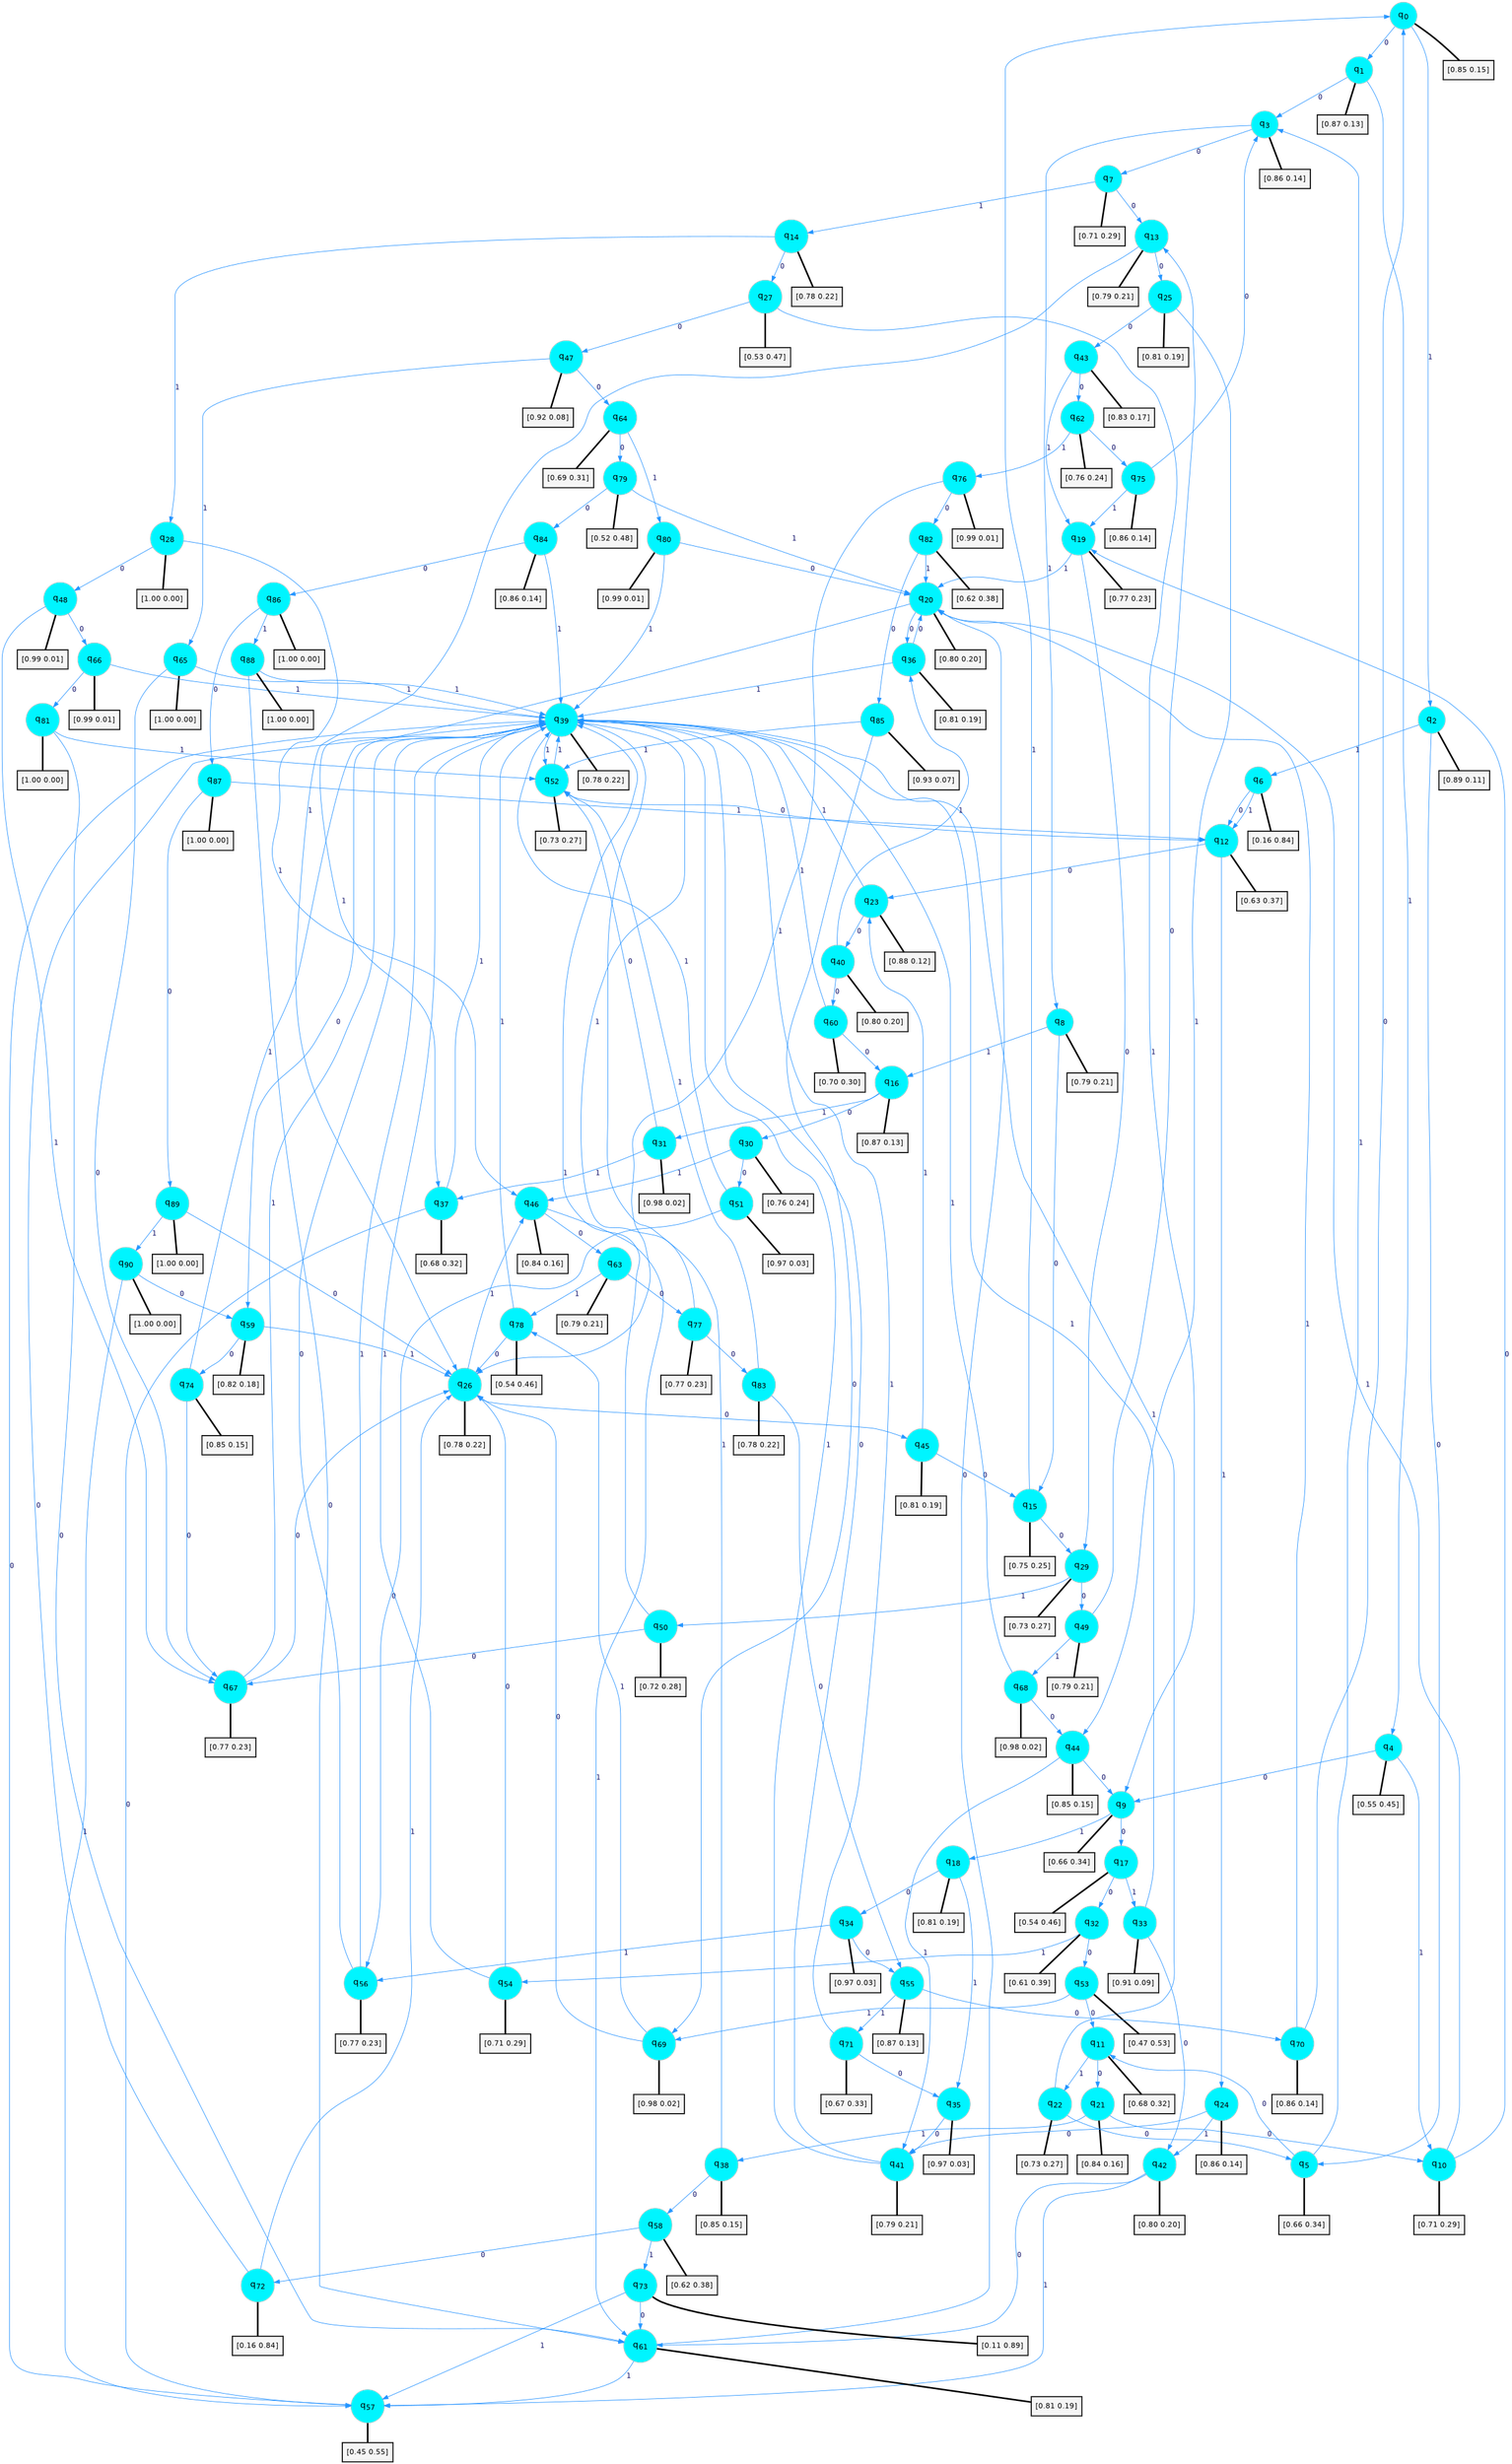 digraph G {
graph [
bgcolor=transparent, dpi=300, rankdir=TD, size="40,25"];
node [
color=gray, fillcolor=turquoise1, fontcolor=black, fontname=Helvetica, fontsize=16, fontweight=bold, shape=circle, style=filled];
edge [
arrowsize=1, color=dodgerblue1, fontcolor=midnightblue, fontname=courier, fontweight=bold, penwidth=1, style=solid, weight=20];
0[label=<q<SUB>0</SUB>>];
1[label=<q<SUB>1</SUB>>];
2[label=<q<SUB>2</SUB>>];
3[label=<q<SUB>3</SUB>>];
4[label=<q<SUB>4</SUB>>];
5[label=<q<SUB>5</SUB>>];
6[label=<q<SUB>6</SUB>>];
7[label=<q<SUB>7</SUB>>];
8[label=<q<SUB>8</SUB>>];
9[label=<q<SUB>9</SUB>>];
10[label=<q<SUB>10</SUB>>];
11[label=<q<SUB>11</SUB>>];
12[label=<q<SUB>12</SUB>>];
13[label=<q<SUB>13</SUB>>];
14[label=<q<SUB>14</SUB>>];
15[label=<q<SUB>15</SUB>>];
16[label=<q<SUB>16</SUB>>];
17[label=<q<SUB>17</SUB>>];
18[label=<q<SUB>18</SUB>>];
19[label=<q<SUB>19</SUB>>];
20[label=<q<SUB>20</SUB>>];
21[label=<q<SUB>21</SUB>>];
22[label=<q<SUB>22</SUB>>];
23[label=<q<SUB>23</SUB>>];
24[label=<q<SUB>24</SUB>>];
25[label=<q<SUB>25</SUB>>];
26[label=<q<SUB>26</SUB>>];
27[label=<q<SUB>27</SUB>>];
28[label=<q<SUB>28</SUB>>];
29[label=<q<SUB>29</SUB>>];
30[label=<q<SUB>30</SUB>>];
31[label=<q<SUB>31</SUB>>];
32[label=<q<SUB>32</SUB>>];
33[label=<q<SUB>33</SUB>>];
34[label=<q<SUB>34</SUB>>];
35[label=<q<SUB>35</SUB>>];
36[label=<q<SUB>36</SUB>>];
37[label=<q<SUB>37</SUB>>];
38[label=<q<SUB>38</SUB>>];
39[label=<q<SUB>39</SUB>>];
40[label=<q<SUB>40</SUB>>];
41[label=<q<SUB>41</SUB>>];
42[label=<q<SUB>42</SUB>>];
43[label=<q<SUB>43</SUB>>];
44[label=<q<SUB>44</SUB>>];
45[label=<q<SUB>45</SUB>>];
46[label=<q<SUB>46</SUB>>];
47[label=<q<SUB>47</SUB>>];
48[label=<q<SUB>48</SUB>>];
49[label=<q<SUB>49</SUB>>];
50[label=<q<SUB>50</SUB>>];
51[label=<q<SUB>51</SUB>>];
52[label=<q<SUB>52</SUB>>];
53[label=<q<SUB>53</SUB>>];
54[label=<q<SUB>54</SUB>>];
55[label=<q<SUB>55</SUB>>];
56[label=<q<SUB>56</SUB>>];
57[label=<q<SUB>57</SUB>>];
58[label=<q<SUB>58</SUB>>];
59[label=<q<SUB>59</SUB>>];
60[label=<q<SUB>60</SUB>>];
61[label=<q<SUB>61</SUB>>];
62[label=<q<SUB>62</SUB>>];
63[label=<q<SUB>63</SUB>>];
64[label=<q<SUB>64</SUB>>];
65[label=<q<SUB>65</SUB>>];
66[label=<q<SUB>66</SUB>>];
67[label=<q<SUB>67</SUB>>];
68[label=<q<SUB>68</SUB>>];
69[label=<q<SUB>69</SUB>>];
70[label=<q<SUB>70</SUB>>];
71[label=<q<SUB>71</SUB>>];
72[label=<q<SUB>72</SUB>>];
73[label=<q<SUB>73</SUB>>];
74[label=<q<SUB>74</SUB>>];
75[label=<q<SUB>75</SUB>>];
76[label=<q<SUB>76</SUB>>];
77[label=<q<SUB>77</SUB>>];
78[label=<q<SUB>78</SUB>>];
79[label=<q<SUB>79</SUB>>];
80[label=<q<SUB>80</SUB>>];
81[label=<q<SUB>81</SUB>>];
82[label=<q<SUB>82</SUB>>];
83[label=<q<SUB>83</SUB>>];
84[label=<q<SUB>84</SUB>>];
85[label=<q<SUB>85</SUB>>];
86[label=<q<SUB>86</SUB>>];
87[label=<q<SUB>87</SUB>>];
88[label=<q<SUB>88</SUB>>];
89[label=<q<SUB>89</SUB>>];
90[label=<q<SUB>90</SUB>>];
91[label="[0.85 0.15]", shape=box,fontcolor=black, fontname=Helvetica, fontsize=14, penwidth=2, fillcolor=whitesmoke,color=black];
92[label="[0.87 0.13]", shape=box,fontcolor=black, fontname=Helvetica, fontsize=14, penwidth=2, fillcolor=whitesmoke,color=black];
93[label="[0.89 0.11]", shape=box,fontcolor=black, fontname=Helvetica, fontsize=14, penwidth=2, fillcolor=whitesmoke,color=black];
94[label="[0.86 0.14]", shape=box,fontcolor=black, fontname=Helvetica, fontsize=14, penwidth=2, fillcolor=whitesmoke,color=black];
95[label="[0.55 0.45]", shape=box,fontcolor=black, fontname=Helvetica, fontsize=14, penwidth=2, fillcolor=whitesmoke,color=black];
96[label="[0.66 0.34]", shape=box,fontcolor=black, fontname=Helvetica, fontsize=14, penwidth=2, fillcolor=whitesmoke,color=black];
97[label="[0.16 0.84]", shape=box,fontcolor=black, fontname=Helvetica, fontsize=14, penwidth=2, fillcolor=whitesmoke,color=black];
98[label="[0.71 0.29]", shape=box,fontcolor=black, fontname=Helvetica, fontsize=14, penwidth=2, fillcolor=whitesmoke,color=black];
99[label="[0.79 0.21]", shape=box,fontcolor=black, fontname=Helvetica, fontsize=14, penwidth=2, fillcolor=whitesmoke,color=black];
100[label="[0.66 0.34]", shape=box,fontcolor=black, fontname=Helvetica, fontsize=14, penwidth=2, fillcolor=whitesmoke,color=black];
101[label="[0.71 0.29]", shape=box,fontcolor=black, fontname=Helvetica, fontsize=14, penwidth=2, fillcolor=whitesmoke,color=black];
102[label="[0.68 0.32]", shape=box,fontcolor=black, fontname=Helvetica, fontsize=14, penwidth=2, fillcolor=whitesmoke,color=black];
103[label="[0.63 0.37]", shape=box,fontcolor=black, fontname=Helvetica, fontsize=14, penwidth=2, fillcolor=whitesmoke,color=black];
104[label="[0.79 0.21]", shape=box,fontcolor=black, fontname=Helvetica, fontsize=14, penwidth=2, fillcolor=whitesmoke,color=black];
105[label="[0.78 0.22]", shape=box,fontcolor=black, fontname=Helvetica, fontsize=14, penwidth=2, fillcolor=whitesmoke,color=black];
106[label="[0.75 0.25]", shape=box,fontcolor=black, fontname=Helvetica, fontsize=14, penwidth=2, fillcolor=whitesmoke,color=black];
107[label="[0.87 0.13]", shape=box,fontcolor=black, fontname=Helvetica, fontsize=14, penwidth=2, fillcolor=whitesmoke,color=black];
108[label="[0.54 0.46]", shape=box,fontcolor=black, fontname=Helvetica, fontsize=14, penwidth=2, fillcolor=whitesmoke,color=black];
109[label="[0.81 0.19]", shape=box,fontcolor=black, fontname=Helvetica, fontsize=14, penwidth=2, fillcolor=whitesmoke,color=black];
110[label="[0.77 0.23]", shape=box,fontcolor=black, fontname=Helvetica, fontsize=14, penwidth=2, fillcolor=whitesmoke,color=black];
111[label="[0.80 0.20]", shape=box,fontcolor=black, fontname=Helvetica, fontsize=14, penwidth=2, fillcolor=whitesmoke,color=black];
112[label="[0.84 0.16]", shape=box,fontcolor=black, fontname=Helvetica, fontsize=14, penwidth=2, fillcolor=whitesmoke,color=black];
113[label="[0.73 0.27]", shape=box,fontcolor=black, fontname=Helvetica, fontsize=14, penwidth=2, fillcolor=whitesmoke,color=black];
114[label="[0.88 0.12]", shape=box,fontcolor=black, fontname=Helvetica, fontsize=14, penwidth=2, fillcolor=whitesmoke,color=black];
115[label="[0.86 0.14]", shape=box,fontcolor=black, fontname=Helvetica, fontsize=14, penwidth=2, fillcolor=whitesmoke,color=black];
116[label="[0.81 0.19]", shape=box,fontcolor=black, fontname=Helvetica, fontsize=14, penwidth=2, fillcolor=whitesmoke,color=black];
117[label="[0.78 0.22]", shape=box,fontcolor=black, fontname=Helvetica, fontsize=14, penwidth=2, fillcolor=whitesmoke,color=black];
118[label="[0.53 0.47]", shape=box,fontcolor=black, fontname=Helvetica, fontsize=14, penwidth=2, fillcolor=whitesmoke,color=black];
119[label="[1.00 0.00]", shape=box,fontcolor=black, fontname=Helvetica, fontsize=14, penwidth=2, fillcolor=whitesmoke,color=black];
120[label="[0.73 0.27]", shape=box,fontcolor=black, fontname=Helvetica, fontsize=14, penwidth=2, fillcolor=whitesmoke,color=black];
121[label="[0.76 0.24]", shape=box,fontcolor=black, fontname=Helvetica, fontsize=14, penwidth=2, fillcolor=whitesmoke,color=black];
122[label="[0.98 0.02]", shape=box,fontcolor=black, fontname=Helvetica, fontsize=14, penwidth=2, fillcolor=whitesmoke,color=black];
123[label="[0.61 0.39]", shape=box,fontcolor=black, fontname=Helvetica, fontsize=14, penwidth=2, fillcolor=whitesmoke,color=black];
124[label="[0.91 0.09]", shape=box,fontcolor=black, fontname=Helvetica, fontsize=14, penwidth=2, fillcolor=whitesmoke,color=black];
125[label="[0.97 0.03]", shape=box,fontcolor=black, fontname=Helvetica, fontsize=14, penwidth=2, fillcolor=whitesmoke,color=black];
126[label="[0.97 0.03]", shape=box,fontcolor=black, fontname=Helvetica, fontsize=14, penwidth=2, fillcolor=whitesmoke,color=black];
127[label="[0.81 0.19]", shape=box,fontcolor=black, fontname=Helvetica, fontsize=14, penwidth=2, fillcolor=whitesmoke,color=black];
128[label="[0.68 0.32]", shape=box,fontcolor=black, fontname=Helvetica, fontsize=14, penwidth=2, fillcolor=whitesmoke,color=black];
129[label="[0.85 0.15]", shape=box,fontcolor=black, fontname=Helvetica, fontsize=14, penwidth=2, fillcolor=whitesmoke,color=black];
130[label="[0.78 0.22]", shape=box,fontcolor=black, fontname=Helvetica, fontsize=14, penwidth=2, fillcolor=whitesmoke,color=black];
131[label="[0.80 0.20]", shape=box,fontcolor=black, fontname=Helvetica, fontsize=14, penwidth=2, fillcolor=whitesmoke,color=black];
132[label="[0.79 0.21]", shape=box,fontcolor=black, fontname=Helvetica, fontsize=14, penwidth=2, fillcolor=whitesmoke,color=black];
133[label="[0.80 0.20]", shape=box,fontcolor=black, fontname=Helvetica, fontsize=14, penwidth=2, fillcolor=whitesmoke,color=black];
134[label="[0.83 0.17]", shape=box,fontcolor=black, fontname=Helvetica, fontsize=14, penwidth=2, fillcolor=whitesmoke,color=black];
135[label="[0.85 0.15]", shape=box,fontcolor=black, fontname=Helvetica, fontsize=14, penwidth=2, fillcolor=whitesmoke,color=black];
136[label="[0.81 0.19]", shape=box,fontcolor=black, fontname=Helvetica, fontsize=14, penwidth=2, fillcolor=whitesmoke,color=black];
137[label="[0.84 0.16]", shape=box,fontcolor=black, fontname=Helvetica, fontsize=14, penwidth=2, fillcolor=whitesmoke,color=black];
138[label="[0.92 0.08]", shape=box,fontcolor=black, fontname=Helvetica, fontsize=14, penwidth=2, fillcolor=whitesmoke,color=black];
139[label="[0.99 0.01]", shape=box,fontcolor=black, fontname=Helvetica, fontsize=14, penwidth=2, fillcolor=whitesmoke,color=black];
140[label="[0.79 0.21]", shape=box,fontcolor=black, fontname=Helvetica, fontsize=14, penwidth=2, fillcolor=whitesmoke,color=black];
141[label="[0.72 0.28]", shape=box,fontcolor=black, fontname=Helvetica, fontsize=14, penwidth=2, fillcolor=whitesmoke,color=black];
142[label="[0.97 0.03]", shape=box,fontcolor=black, fontname=Helvetica, fontsize=14, penwidth=2, fillcolor=whitesmoke,color=black];
143[label="[0.73 0.27]", shape=box,fontcolor=black, fontname=Helvetica, fontsize=14, penwidth=2, fillcolor=whitesmoke,color=black];
144[label="[0.47 0.53]", shape=box,fontcolor=black, fontname=Helvetica, fontsize=14, penwidth=2, fillcolor=whitesmoke,color=black];
145[label="[0.71 0.29]", shape=box,fontcolor=black, fontname=Helvetica, fontsize=14, penwidth=2, fillcolor=whitesmoke,color=black];
146[label="[0.87 0.13]", shape=box,fontcolor=black, fontname=Helvetica, fontsize=14, penwidth=2, fillcolor=whitesmoke,color=black];
147[label="[0.77 0.23]", shape=box,fontcolor=black, fontname=Helvetica, fontsize=14, penwidth=2, fillcolor=whitesmoke,color=black];
148[label="[0.45 0.55]", shape=box,fontcolor=black, fontname=Helvetica, fontsize=14, penwidth=2, fillcolor=whitesmoke,color=black];
149[label="[0.62 0.38]", shape=box,fontcolor=black, fontname=Helvetica, fontsize=14, penwidth=2, fillcolor=whitesmoke,color=black];
150[label="[0.82 0.18]", shape=box,fontcolor=black, fontname=Helvetica, fontsize=14, penwidth=2, fillcolor=whitesmoke,color=black];
151[label="[0.70 0.30]", shape=box,fontcolor=black, fontname=Helvetica, fontsize=14, penwidth=2, fillcolor=whitesmoke,color=black];
152[label="[0.81 0.19]", shape=box,fontcolor=black, fontname=Helvetica, fontsize=14, penwidth=2, fillcolor=whitesmoke,color=black];
153[label="[0.76 0.24]", shape=box,fontcolor=black, fontname=Helvetica, fontsize=14, penwidth=2, fillcolor=whitesmoke,color=black];
154[label="[0.79 0.21]", shape=box,fontcolor=black, fontname=Helvetica, fontsize=14, penwidth=2, fillcolor=whitesmoke,color=black];
155[label="[0.69 0.31]", shape=box,fontcolor=black, fontname=Helvetica, fontsize=14, penwidth=2, fillcolor=whitesmoke,color=black];
156[label="[1.00 0.00]", shape=box,fontcolor=black, fontname=Helvetica, fontsize=14, penwidth=2, fillcolor=whitesmoke,color=black];
157[label="[0.99 0.01]", shape=box,fontcolor=black, fontname=Helvetica, fontsize=14, penwidth=2, fillcolor=whitesmoke,color=black];
158[label="[0.77 0.23]", shape=box,fontcolor=black, fontname=Helvetica, fontsize=14, penwidth=2, fillcolor=whitesmoke,color=black];
159[label="[0.98 0.02]", shape=box,fontcolor=black, fontname=Helvetica, fontsize=14, penwidth=2, fillcolor=whitesmoke,color=black];
160[label="[0.98 0.02]", shape=box,fontcolor=black, fontname=Helvetica, fontsize=14, penwidth=2, fillcolor=whitesmoke,color=black];
161[label="[0.86 0.14]", shape=box,fontcolor=black, fontname=Helvetica, fontsize=14, penwidth=2, fillcolor=whitesmoke,color=black];
162[label="[0.67 0.33]", shape=box,fontcolor=black, fontname=Helvetica, fontsize=14, penwidth=2, fillcolor=whitesmoke,color=black];
163[label="[0.16 0.84]", shape=box,fontcolor=black, fontname=Helvetica, fontsize=14, penwidth=2, fillcolor=whitesmoke,color=black];
164[label="[0.11 0.89]", shape=box,fontcolor=black, fontname=Helvetica, fontsize=14, penwidth=2, fillcolor=whitesmoke,color=black];
165[label="[0.85 0.15]", shape=box,fontcolor=black, fontname=Helvetica, fontsize=14, penwidth=2, fillcolor=whitesmoke,color=black];
166[label="[0.86 0.14]", shape=box,fontcolor=black, fontname=Helvetica, fontsize=14, penwidth=2, fillcolor=whitesmoke,color=black];
167[label="[0.99 0.01]", shape=box,fontcolor=black, fontname=Helvetica, fontsize=14, penwidth=2, fillcolor=whitesmoke,color=black];
168[label="[0.77 0.23]", shape=box,fontcolor=black, fontname=Helvetica, fontsize=14, penwidth=2, fillcolor=whitesmoke,color=black];
169[label="[0.54 0.46]", shape=box,fontcolor=black, fontname=Helvetica, fontsize=14, penwidth=2, fillcolor=whitesmoke,color=black];
170[label="[0.52 0.48]", shape=box,fontcolor=black, fontname=Helvetica, fontsize=14, penwidth=2, fillcolor=whitesmoke,color=black];
171[label="[0.99 0.01]", shape=box,fontcolor=black, fontname=Helvetica, fontsize=14, penwidth=2, fillcolor=whitesmoke,color=black];
172[label="[1.00 0.00]", shape=box,fontcolor=black, fontname=Helvetica, fontsize=14, penwidth=2, fillcolor=whitesmoke,color=black];
173[label="[0.62 0.38]", shape=box,fontcolor=black, fontname=Helvetica, fontsize=14, penwidth=2, fillcolor=whitesmoke,color=black];
174[label="[0.78 0.22]", shape=box,fontcolor=black, fontname=Helvetica, fontsize=14, penwidth=2, fillcolor=whitesmoke,color=black];
175[label="[0.86 0.14]", shape=box,fontcolor=black, fontname=Helvetica, fontsize=14, penwidth=2, fillcolor=whitesmoke,color=black];
176[label="[0.93 0.07]", shape=box,fontcolor=black, fontname=Helvetica, fontsize=14, penwidth=2, fillcolor=whitesmoke,color=black];
177[label="[1.00 0.00]", shape=box,fontcolor=black, fontname=Helvetica, fontsize=14, penwidth=2, fillcolor=whitesmoke,color=black];
178[label="[1.00 0.00]", shape=box,fontcolor=black, fontname=Helvetica, fontsize=14, penwidth=2, fillcolor=whitesmoke,color=black];
179[label="[1.00 0.00]", shape=box,fontcolor=black, fontname=Helvetica, fontsize=14, penwidth=2, fillcolor=whitesmoke,color=black];
180[label="[1.00 0.00]", shape=box,fontcolor=black, fontname=Helvetica, fontsize=14, penwidth=2, fillcolor=whitesmoke,color=black];
181[label="[1.00 0.00]", shape=box,fontcolor=black, fontname=Helvetica, fontsize=14, penwidth=2, fillcolor=whitesmoke,color=black];
0->1 [label=0];
0->2 [label=1];
0->91 [arrowhead=none, penwidth=3,color=black];
1->3 [label=0];
1->4 [label=1];
1->92 [arrowhead=none, penwidth=3,color=black];
2->5 [label=0];
2->6 [label=1];
2->93 [arrowhead=none, penwidth=3,color=black];
3->7 [label=0];
3->8 [label=1];
3->94 [arrowhead=none, penwidth=3,color=black];
4->9 [label=0];
4->10 [label=1];
4->95 [arrowhead=none, penwidth=3,color=black];
5->11 [label=0];
5->3 [label=1];
5->96 [arrowhead=none, penwidth=3,color=black];
6->12 [label=0];
6->12 [label=1];
6->97 [arrowhead=none, penwidth=3,color=black];
7->13 [label=0];
7->14 [label=1];
7->98 [arrowhead=none, penwidth=3,color=black];
8->15 [label=0];
8->16 [label=1];
8->99 [arrowhead=none, penwidth=3,color=black];
9->17 [label=0];
9->18 [label=1];
9->100 [arrowhead=none, penwidth=3,color=black];
10->19 [label=0];
10->20 [label=1];
10->101 [arrowhead=none, penwidth=3,color=black];
11->21 [label=0];
11->22 [label=1];
11->102 [arrowhead=none, penwidth=3,color=black];
12->23 [label=0];
12->24 [label=1];
12->103 [arrowhead=none, penwidth=3,color=black];
13->25 [label=0];
13->26 [label=1];
13->104 [arrowhead=none, penwidth=3,color=black];
14->27 [label=0];
14->28 [label=1];
14->105 [arrowhead=none, penwidth=3,color=black];
15->29 [label=0];
15->0 [label=1];
15->106 [arrowhead=none, penwidth=3,color=black];
16->30 [label=0];
16->31 [label=1];
16->107 [arrowhead=none, penwidth=3,color=black];
17->32 [label=0];
17->33 [label=1];
17->108 [arrowhead=none, penwidth=3,color=black];
18->34 [label=0];
18->35 [label=1];
18->109 [arrowhead=none, penwidth=3,color=black];
19->29 [label=0];
19->20 [label=1];
19->110 [arrowhead=none, penwidth=3,color=black];
20->36 [label=0];
20->37 [label=1];
20->111 [arrowhead=none, penwidth=3,color=black];
21->10 [label=0];
21->38 [label=1];
21->112 [arrowhead=none, penwidth=3,color=black];
22->5 [label=0];
22->39 [label=1];
22->113 [arrowhead=none, penwidth=3,color=black];
23->40 [label=0];
23->39 [label=1];
23->114 [arrowhead=none, penwidth=3,color=black];
24->41 [label=0];
24->42 [label=1];
24->115 [arrowhead=none, penwidth=3,color=black];
25->43 [label=0];
25->44 [label=1];
25->116 [arrowhead=none, penwidth=3,color=black];
26->45 [label=0];
26->46 [label=1];
26->117 [arrowhead=none, penwidth=3,color=black];
27->47 [label=0];
27->9 [label=1];
27->118 [arrowhead=none, penwidth=3,color=black];
28->48 [label=0];
28->46 [label=1];
28->119 [arrowhead=none, penwidth=3,color=black];
29->49 [label=0];
29->50 [label=1];
29->120 [arrowhead=none, penwidth=3,color=black];
30->51 [label=0];
30->46 [label=1];
30->121 [arrowhead=none, penwidth=3,color=black];
31->52 [label=0];
31->37 [label=1];
31->122 [arrowhead=none, penwidth=3,color=black];
32->53 [label=0];
32->54 [label=1];
32->123 [arrowhead=none, penwidth=3,color=black];
33->42 [label=0];
33->39 [label=1];
33->124 [arrowhead=none, penwidth=3,color=black];
34->55 [label=0];
34->56 [label=1];
34->125 [arrowhead=none, penwidth=3,color=black];
35->41 [label=0];
35->126 [arrowhead=none, penwidth=3,color=black];
36->20 [label=0];
36->39 [label=1];
36->127 [arrowhead=none, penwidth=3,color=black];
37->57 [label=0];
37->39 [label=1];
37->128 [arrowhead=none, penwidth=3,color=black];
38->58 [label=0];
38->39 [label=1];
38->129 [arrowhead=none, penwidth=3,color=black];
39->59 [label=0];
39->52 [label=1];
39->130 [arrowhead=none, penwidth=3,color=black];
40->60 [label=0];
40->36 [label=1];
40->131 [arrowhead=none, penwidth=3,color=black];
41->39 [label=0];
41->39 [label=1];
41->132 [arrowhead=none, penwidth=3,color=black];
42->61 [label=0];
42->57 [label=1];
42->133 [arrowhead=none, penwidth=3,color=black];
43->62 [label=0];
43->19 [label=1];
43->134 [arrowhead=none, penwidth=3,color=black];
44->9 [label=0];
44->41 [label=1];
44->135 [arrowhead=none, penwidth=3,color=black];
45->15 [label=0];
45->23 [label=1];
45->136 [arrowhead=none, penwidth=3,color=black];
46->63 [label=0];
46->61 [label=1];
46->137 [arrowhead=none, penwidth=3,color=black];
47->64 [label=0];
47->65 [label=1];
47->138 [arrowhead=none, penwidth=3,color=black];
48->66 [label=0];
48->67 [label=1];
48->139 [arrowhead=none, penwidth=3,color=black];
49->13 [label=0];
49->68 [label=1];
49->140 [arrowhead=none, penwidth=3,color=black];
50->67 [label=0];
50->39 [label=1];
50->141 [arrowhead=none, penwidth=3,color=black];
51->56 [label=0];
51->39 [label=1];
51->142 [arrowhead=none, penwidth=3,color=black];
52->12 [label=0];
52->39 [label=1];
52->143 [arrowhead=none, penwidth=3,color=black];
53->11 [label=0];
53->69 [label=1];
53->144 [arrowhead=none, penwidth=3,color=black];
54->26 [label=0];
54->39 [label=1];
54->145 [arrowhead=none, penwidth=3,color=black];
55->70 [label=0];
55->71 [label=1];
55->146 [arrowhead=none, penwidth=3,color=black];
56->39 [label=0];
56->39 [label=1];
56->147 [arrowhead=none, penwidth=3,color=black];
57->39 [label=0];
57->148 [arrowhead=none, penwidth=3,color=black];
58->72 [label=0];
58->73 [label=1];
58->149 [arrowhead=none, penwidth=3,color=black];
59->74 [label=0];
59->26 [label=1];
59->150 [arrowhead=none, penwidth=3,color=black];
60->16 [label=0];
60->39 [label=1];
60->151 [arrowhead=none, penwidth=3,color=black];
61->20 [label=0];
61->57 [label=1];
61->152 [arrowhead=none, penwidth=3,color=black];
62->75 [label=0];
62->76 [label=1];
62->153 [arrowhead=none, penwidth=3,color=black];
63->77 [label=0];
63->78 [label=1];
63->154 [arrowhead=none, penwidth=3,color=black];
64->79 [label=0];
64->80 [label=1];
64->155 [arrowhead=none, penwidth=3,color=black];
65->67 [label=0];
65->39 [label=1];
65->156 [arrowhead=none, penwidth=3,color=black];
66->81 [label=0];
66->39 [label=1];
66->157 [arrowhead=none, penwidth=3,color=black];
67->26 [label=0];
67->39 [label=1];
67->158 [arrowhead=none, penwidth=3,color=black];
68->44 [label=0];
68->39 [label=1];
68->159 [arrowhead=none, penwidth=3,color=black];
69->26 [label=0];
69->78 [label=1];
69->160 [arrowhead=none, penwidth=3,color=black];
70->0 [label=0];
70->20 [label=1];
70->161 [arrowhead=none, penwidth=3,color=black];
71->35 [label=0];
71->39 [label=1];
71->162 [arrowhead=none, penwidth=3,color=black];
72->39 [label=0];
72->26 [label=1];
72->163 [arrowhead=none, penwidth=3,color=black];
73->61 [label=0];
73->57 [label=1];
73->164 [arrowhead=none, penwidth=3,color=black];
74->67 [label=0];
74->39 [label=1];
74->165 [arrowhead=none, penwidth=3,color=black];
75->3 [label=0];
75->19 [label=1];
75->166 [arrowhead=none, penwidth=3,color=black];
76->82 [label=0];
76->26 [label=1];
76->167 [arrowhead=none, penwidth=3,color=black];
77->83 [label=0];
77->39 [label=1];
77->168 [arrowhead=none, penwidth=3,color=black];
78->26 [label=0];
78->39 [label=1];
78->169 [arrowhead=none, penwidth=3,color=black];
79->84 [label=0];
79->20 [label=1];
79->170 [arrowhead=none, penwidth=3,color=black];
80->20 [label=0];
80->39 [label=1];
80->171 [arrowhead=none, penwidth=3,color=black];
81->61 [label=0];
81->52 [label=1];
81->172 [arrowhead=none, penwidth=3,color=black];
82->85 [label=0];
82->20 [label=1];
82->173 [arrowhead=none, penwidth=3,color=black];
83->55 [label=0];
83->52 [label=1];
83->174 [arrowhead=none, penwidth=3,color=black];
84->86 [label=0];
84->39 [label=1];
84->175 [arrowhead=none, penwidth=3,color=black];
85->69 [label=0];
85->52 [label=1];
85->176 [arrowhead=none, penwidth=3,color=black];
86->87 [label=0];
86->88 [label=1];
86->177 [arrowhead=none, penwidth=3,color=black];
87->89 [label=0];
87->12 [label=1];
87->178 [arrowhead=none, penwidth=3,color=black];
88->61 [label=0];
88->39 [label=1];
88->179 [arrowhead=none, penwidth=3,color=black];
89->26 [label=0];
89->90 [label=1];
89->180 [arrowhead=none, penwidth=3,color=black];
90->59 [label=0];
90->57 [label=1];
90->181 [arrowhead=none, penwidth=3,color=black];
}

